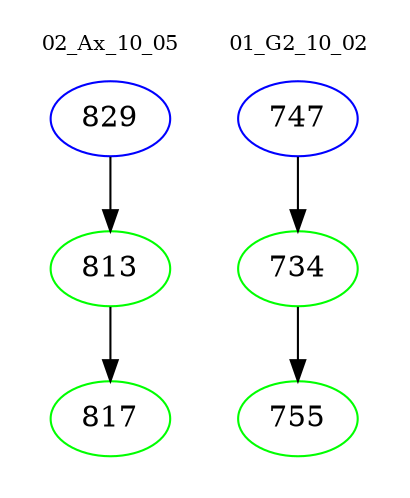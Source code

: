 digraph{
subgraph cluster_0 {
color = white
label = "02_Ax_10_05";
fontsize=10;
T0_829 [label="829", color="blue"]
T0_829 -> T0_813 [color="black"]
T0_813 [label="813", color="green"]
T0_813 -> T0_817 [color="black"]
T0_817 [label="817", color="green"]
}
subgraph cluster_1 {
color = white
label = "01_G2_10_02";
fontsize=10;
T1_747 [label="747", color="blue"]
T1_747 -> T1_734 [color="black"]
T1_734 [label="734", color="green"]
T1_734 -> T1_755 [color="black"]
T1_755 [label="755", color="green"]
}
}
